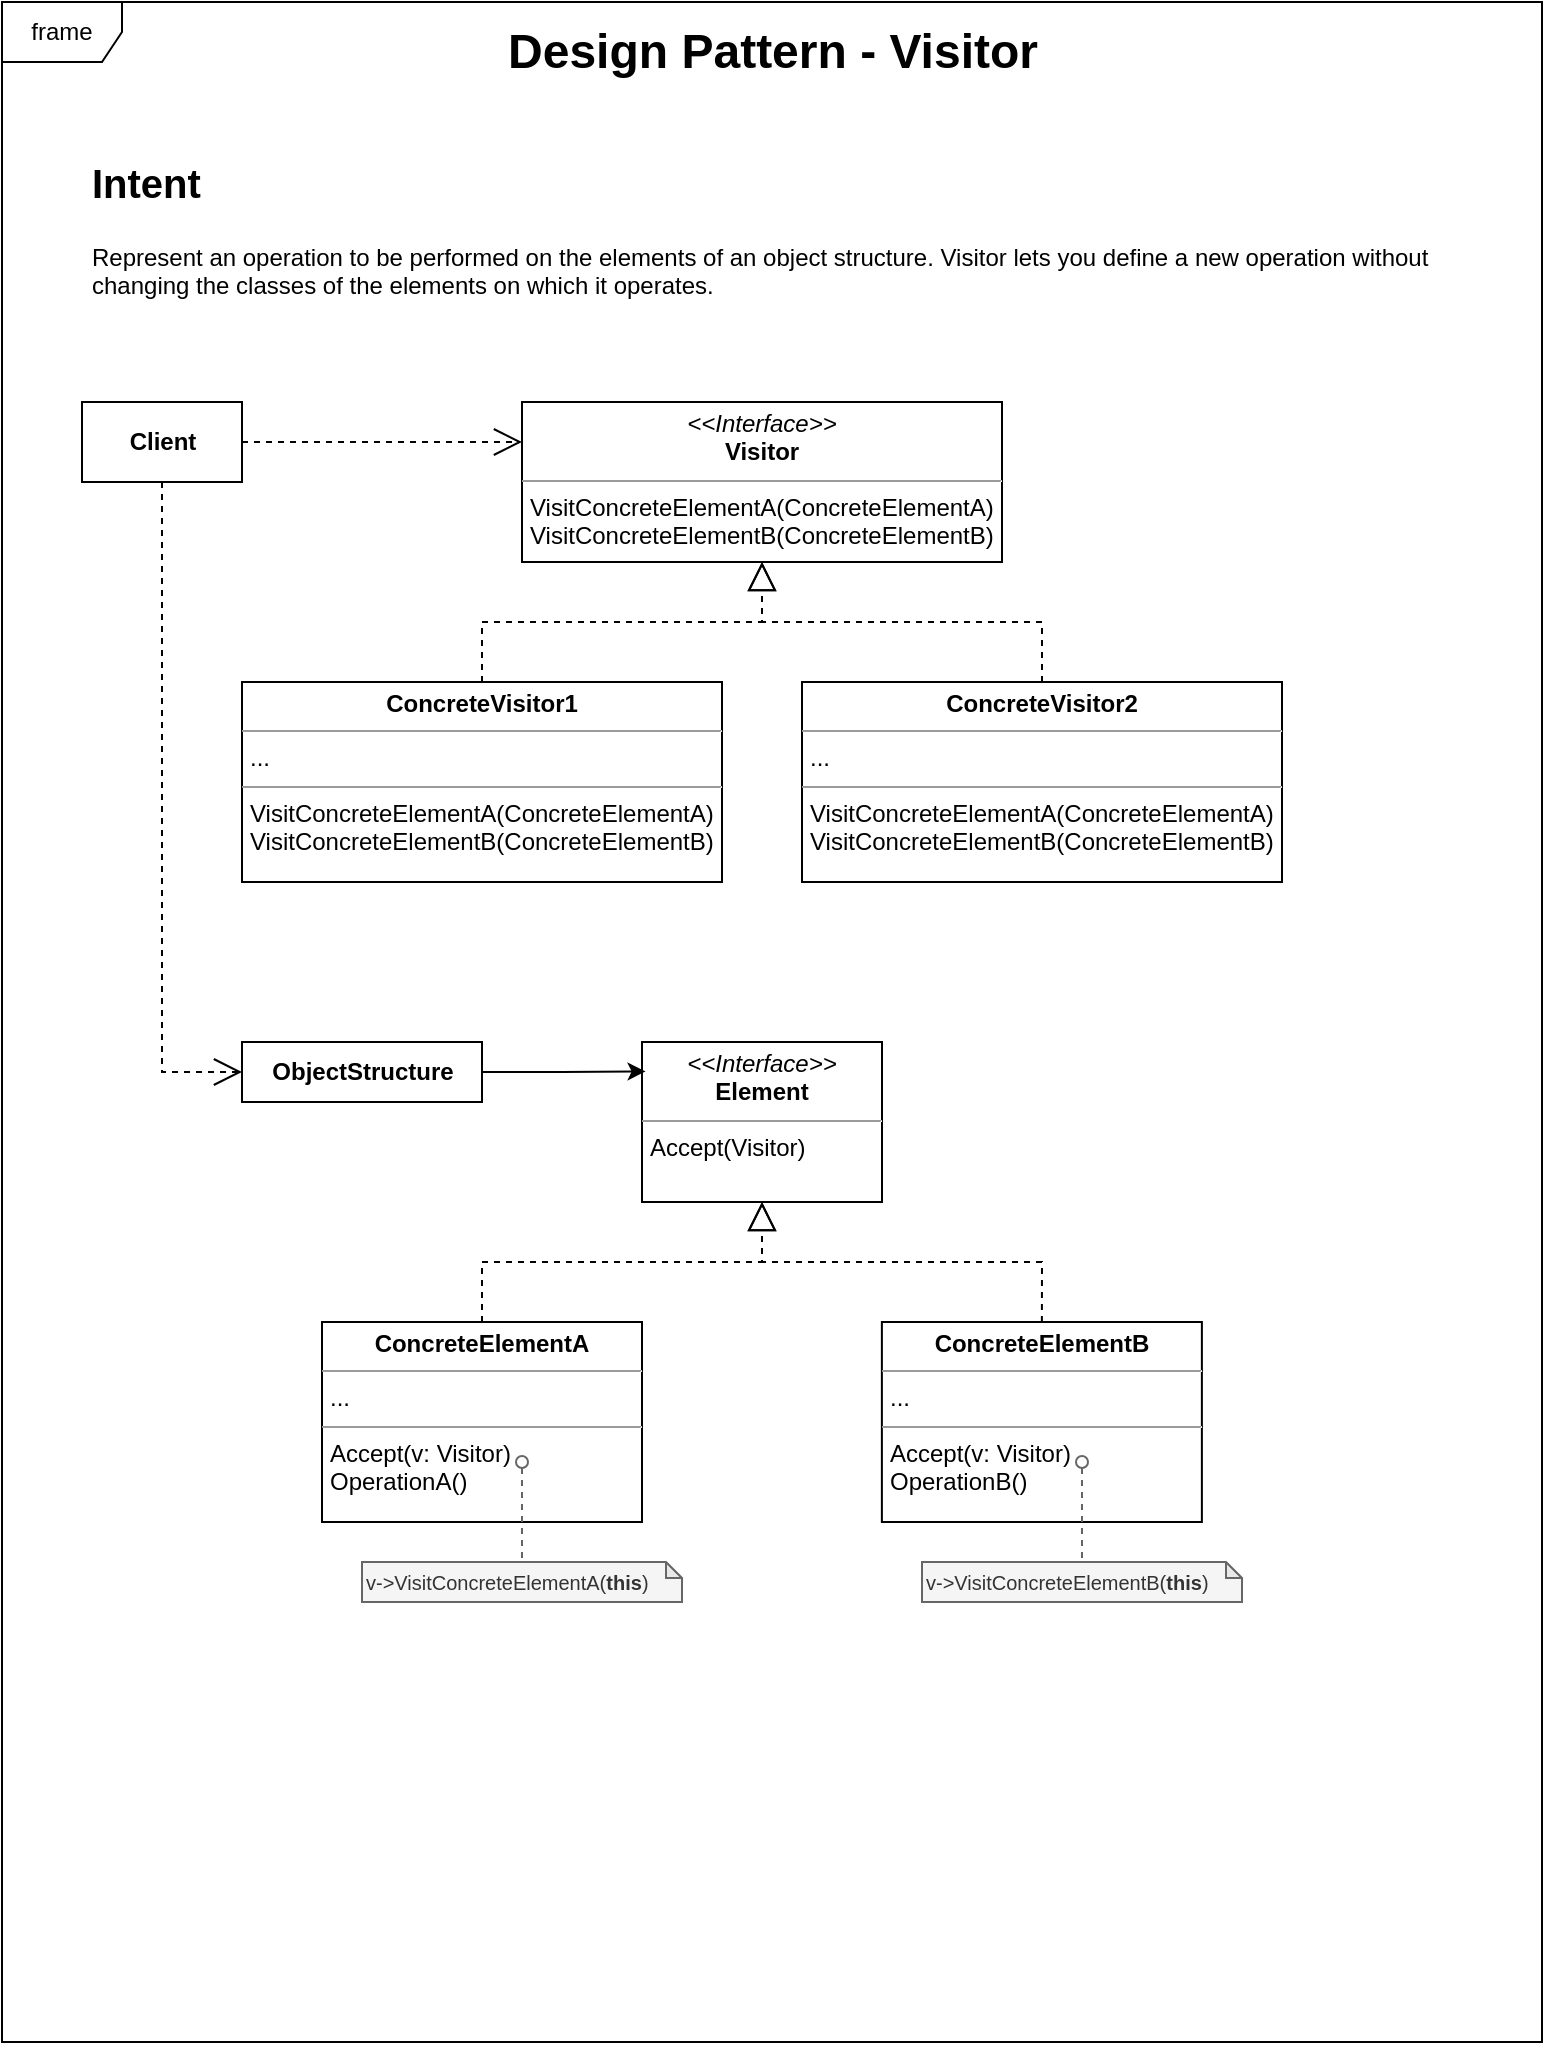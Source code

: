 <mxfile version="20.2.3" type="device"><diagram name="Page-1" id="c4acf3e9-155e-7222-9cf6-157b1a14988f"><mxGraphModel dx="1578" dy="958" grid="1" gridSize="10" guides="1" tooltips="1" connect="1" arrows="1" fold="1" page="1" pageScale="1" pageWidth="850" pageHeight="1100" background="none" math="0" shadow="0"><root><mxCell id="0"/><mxCell id="1" parent="0"/><mxCell id="b4V-TsWLrLpuzlxol2uH-25" value="frame" style="shape=umlFrame;whiteSpace=wrap;html=1;" vertex="1" parent="1"><mxGeometry x="40" y="40" width="770" height="1020" as="geometry"/></mxCell><mxCell id="SNXLgNl5wJkpsjLgbIaf-1" value="&lt;b style=&quot;&quot;&gt;&lt;font style=&quot;font-size: 24px;&quot;&gt;Design Pattern - Visitor&lt;/font&gt;&lt;/b&gt;" style="text;html=1;align=center;verticalAlign=middle;resizable=0;points=[];autosize=1;strokeColor=none;fillColor=none;fontSize=16;" parent="1" vertex="1"><mxGeometry x="280" y="45" width="290" height="40" as="geometry"/></mxCell><mxCell id="KmE9x78havIfTtKwWrY--2" value="&lt;h1&gt;&lt;font style=&quot;font-size: 20px;&quot;&gt;Intent&lt;/font&gt;&lt;/h1&gt;&lt;p&gt;Represent an operation to be performed on the elements of an object structure. Visitor lets you define a new operation without changing the classes of the elements on which it operates.&lt;/p&gt;" style="text;html=1;strokeColor=none;fillColor=none;spacing=5;spacingTop=-20;whiteSpace=wrap;overflow=hidden;rounded=0;" parent="1" vertex="1"><mxGeometry x="80" y="110" width="690" height="80" as="geometry"/></mxCell><mxCell id="nxDBWPMHmyQlofocXc1m-11" value="v-&amp;gt;VisitConcreteElementA(&lt;b&gt;this&lt;/b&gt;)" style="shape=note;whiteSpace=wrap;html=1;backgroundOutline=1;darkOpacity=0.05;size=8;fontSize=10;fillColor=#f5f5f5;fontColor=#333333;strokeColor=#666666;align=left;" parent="1" vertex="1"><mxGeometry x="220" y="820" width="160" height="20" as="geometry"/></mxCell><mxCell id="b4V-TsWLrLpuzlxol2uH-1" value="&lt;b&gt;Client&lt;/b&gt;" style="html=1;" vertex="1" parent="1"><mxGeometry x="80" y="240" width="80" height="40" as="geometry"/></mxCell><mxCell id="b4V-TsWLrLpuzlxol2uH-2" value="&lt;p style=&quot;margin:0px;margin-top:4px;text-align:center;&quot;&gt;&lt;i&gt;&amp;lt;&amp;lt;Interface&amp;gt;&amp;gt;&lt;/i&gt;&lt;br&gt;&lt;b&gt;Visitor&lt;/b&gt;&lt;/p&gt;&lt;hr size=&quot;1&quot;&gt;&lt;p style=&quot;margin:0px;margin-left:4px;&quot;&gt;&lt;/p&gt;&lt;p style=&quot;margin:0px;margin-left:4px;&quot;&gt;VisitConcreteElementA(ConcreteElementA)&lt;/p&gt;&lt;p style=&quot;margin:0px;margin-left:4px;&quot;&gt;VisitConcreteElementB(ConcreteElementB)&lt;br&gt;&lt;/p&gt;" style="verticalAlign=top;align=left;overflow=fill;fontSize=12;fontFamily=Helvetica;html=1;" vertex="1" parent="1"><mxGeometry x="300" y="240" width="240" height="80" as="geometry"/></mxCell><mxCell id="b4V-TsWLrLpuzlxol2uH-5" value="&lt;p style=&quot;margin:0px;margin-top:4px;text-align:center;&quot;&gt;&lt;b&gt;ConcreteVisitor1&lt;/b&gt;&lt;/p&gt;&lt;hr size=&quot;1&quot;&gt;&lt;p style=&quot;margin:0px;margin-left:4px;&quot;&gt;...&lt;/p&gt;&lt;hr size=&quot;1&quot;&gt;&lt;p style=&quot;margin:0px;margin-left:4px;&quot;&gt;VisitConcreteElementA(ConcreteElementA)&lt;/p&gt;&lt;p style=&quot;margin:0px;margin-left:4px;&quot;&gt;VisitConcreteElementB(ConcreteElementB)&lt;br&gt;&lt;/p&gt;" style="verticalAlign=top;align=left;overflow=fill;fontSize=12;fontFamily=Helvetica;html=1;" vertex="1" parent="1"><mxGeometry x="160" y="380" width="240" height="100" as="geometry"/></mxCell><mxCell id="b4V-TsWLrLpuzlxol2uH-6" value="&lt;p style=&quot;margin:0px;margin-top:4px;text-align:center;&quot;&gt;&lt;b&gt;ConcreteVisitor2&lt;/b&gt;&lt;br&gt;&lt;/p&gt;&lt;hr size=&quot;1&quot;&gt;&lt;p style=&quot;margin:0px;margin-left:4px;&quot;&gt;...&lt;/p&gt;&lt;hr size=&quot;1&quot;&gt;&lt;p style=&quot;margin: 0px 0px 0px 4px;&quot;&gt;VisitConcreteElementA(ConcreteElementA)&lt;/p&gt;&lt;p style=&quot;margin: 0px 0px 0px 4px;&quot;&gt;VisitConcreteElementB(ConcreteElementB)&lt;/p&gt;" style="verticalAlign=top;align=left;overflow=fill;fontSize=12;fontFamily=Helvetica;html=1;" vertex="1" parent="1"><mxGeometry x="440" y="380" width="240" height="100" as="geometry"/></mxCell><mxCell id="b4V-TsWLrLpuzlxol2uH-9" value="&lt;p style=&quot;margin:0px;margin-top:4px;text-align:center;&quot;&gt;&lt;i&gt;&amp;lt;&amp;lt;Interface&amp;gt;&amp;gt;&lt;/i&gt;&lt;br&gt;&lt;b&gt;Element&lt;/b&gt;&lt;/p&gt;&lt;hr size=&quot;1&quot;&gt;&lt;p style=&quot;margin:0px;margin-left:4px;&quot;&gt;&lt;/p&gt;&lt;p style=&quot;margin:0px;margin-left:4px;&quot;&gt;Accept(Visitor)&lt;/p&gt;" style="verticalAlign=top;align=left;overflow=fill;fontSize=12;fontFamily=Helvetica;html=1;" vertex="1" parent="1"><mxGeometry x="360" y="560" width="120" height="80" as="geometry"/></mxCell><mxCell id="b4V-TsWLrLpuzlxol2uH-10" value="&lt;p style=&quot;margin:0px;margin-top:4px;text-align:center;&quot;&gt;&lt;b&gt;ConcreteElementA&lt;/b&gt;&lt;/p&gt;&lt;hr size=&quot;1&quot;&gt;&lt;p style=&quot;margin:0px;margin-left:4px;&quot;&gt;...&lt;/p&gt;&lt;hr size=&quot;1&quot;&gt;&lt;p style=&quot;margin:0px;margin-left:4px;&quot;&gt;Accept(v: Visitor)&lt;/p&gt;&lt;p style=&quot;margin:0px;margin-left:4px;&quot;&gt;OperationA()&lt;br&gt;&lt;/p&gt;" style="verticalAlign=top;align=left;overflow=fill;fontSize=12;fontFamily=Helvetica;html=1;" vertex="1" parent="1"><mxGeometry x="200" y="700" width="160" height="100" as="geometry"/></mxCell><mxCell id="b4V-TsWLrLpuzlxol2uH-12" value="&lt;p style=&quot;margin:0px;margin-top:4px;text-align:center;&quot;&gt;&lt;b&gt;ConcreteElementB&lt;/b&gt;&lt;/p&gt;&lt;hr size=&quot;1&quot;&gt;&lt;p style=&quot;margin:0px;margin-left:4px;&quot;&gt;...&lt;/p&gt;&lt;hr size=&quot;1&quot;&gt;&lt;p style=&quot;margin:0px;margin-left:4px;&quot;&gt;Accept(v: Visitor)&lt;/p&gt;&lt;p style=&quot;margin:0px;margin-left:4px;&quot;&gt;OperationB()&lt;br&gt;&lt;/p&gt;" style="verticalAlign=top;align=left;overflow=fill;fontSize=12;fontFamily=Helvetica;html=1;" vertex="1" parent="1"><mxGeometry x="479.94" y="700" width="160" height="100" as="geometry"/></mxCell><mxCell id="b4V-TsWLrLpuzlxol2uH-20" style="edgeStyle=orthogonalEdgeStyle;rounded=0;orthogonalLoop=1;jettySize=auto;html=1;exitX=1;exitY=0.5;exitDx=0;exitDy=0;entryX=0.015;entryY=0.184;entryDx=0;entryDy=0;entryPerimeter=0;" edge="1" parent="1" source="b4V-TsWLrLpuzlxol2uH-13" target="b4V-TsWLrLpuzlxol2uH-9"><mxGeometry relative="1" as="geometry"/></mxCell><mxCell id="b4V-TsWLrLpuzlxol2uH-13" value="&lt;b&gt;ObjectStructure&lt;/b&gt;" style="html=1;" vertex="1" parent="1"><mxGeometry x="160" y="560" width="120" height="30" as="geometry"/></mxCell><mxCell id="b4V-TsWLrLpuzlxol2uH-16" value="" style="endArrow=open;endSize=12;dashed=1;html=1;rounded=0;exitX=1;exitY=0.5;exitDx=0;exitDy=0;entryX=0;entryY=0.25;entryDx=0;entryDy=0;" edge="1" parent="1" source="b4V-TsWLrLpuzlxol2uH-1" target="b4V-TsWLrLpuzlxol2uH-2"><mxGeometry x="0.125" width="160" relative="1" as="geometry"><mxPoint x="160" y="300" as="sourcePoint"/><mxPoint x="270" y="290" as="targetPoint"/><Array as="points"/><mxPoint as="offset"/></mxGeometry></mxCell><mxCell id="b4V-TsWLrLpuzlxol2uH-17" value="" style="endArrow=open;endSize=12;dashed=1;html=1;rounded=0;exitX=0.5;exitY=1;exitDx=0;exitDy=0;entryX=0;entryY=0.5;entryDx=0;entryDy=0;" edge="1" parent="1" source="b4V-TsWLrLpuzlxol2uH-1" target="b4V-TsWLrLpuzlxol2uH-13"><mxGeometry x="0.125" width="160" relative="1" as="geometry"><mxPoint x="170" y="270" as="sourcePoint"/><mxPoint x="310" y="270" as="targetPoint"/><Array as="points"><mxPoint x="120" y="575"/></Array><mxPoint as="offset"/></mxGeometry></mxCell><mxCell id="b4V-TsWLrLpuzlxol2uH-18" value="" style="endArrow=block;dashed=1;endFill=0;endSize=12;html=1;rounded=0;entryX=0.5;entryY=1;entryDx=0;entryDy=0;exitX=0.5;exitY=0;exitDx=0;exitDy=0;" edge="1" parent="1" source="b4V-TsWLrLpuzlxol2uH-5" target="b4V-TsWLrLpuzlxol2uH-2"><mxGeometry width="160" relative="1" as="geometry"><mxPoint x="419.44" y="390" as="sourcePoint"/><mxPoint x="419.44" y="330" as="targetPoint"/><Array as="points"><mxPoint x="280" y="350"/><mxPoint x="420" y="350"/></Array></mxGeometry></mxCell><mxCell id="b4V-TsWLrLpuzlxol2uH-19" value="" style="endArrow=block;dashed=1;endFill=0;endSize=12;html=1;rounded=0;entryX=0.5;entryY=1;entryDx=0;entryDy=0;exitX=0.5;exitY=0;exitDx=0;exitDy=0;" edge="1" parent="1" source="b4V-TsWLrLpuzlxol2uH-6" target="b4V-TsWLrLpuzlxol2uH-2"><mxGeometry width="160" relative="1" as="geometry"><mxPoint x="290" y="390" as="sourcePoint"/><mxPoint x="430" y="330" as="targetPoint"/><Array as="points"><mxPoint x="560" y="350"/><mxPoint x="420" y="350"/></Array></mxGeometry></mxCell><mxCell id="b4V-TsWLrLpuzlxol2uH-21" value="" style="endArrow=block;dashed=1;endFill=0;endSize=12;html=1;rounded=0;exitX=0.5;exitY=0;exitDx=0;exitDy=0;entryX=0.5;entryY=1;entryDx=0;entryDy=0;" edge="1" parent="1" source="b4V-TsWLrLpuzlxol2uH-10" target="b4V-TsWLrLpuzlxol2uH-9"><mxGeometry width="160" relative="1" as="geometry"><mxPoint x="280" y="690" as="sourcePoint"/><mxPoint x="420" y="650" as="targetPoint"/><Array as="points"><mxPoint x="280" y="670"/><mxPoint x="420" y="670"/></Array></mxGeometry></mxCell><mxCell id="b4V-TsWLrLpuzlxol2uH-22" value="" style="endArrow=block;dashed=1;endFill=0;endSize=12;html=1;rounded=0;entryX=0.5;entryY=1;entryDx=0;entryDy=0;exitX=0.5;exitY=0;exitDx=0;exitDy=0;" edge="1" parent="1" source="b4V-TsWLrLpuzlxol2uH-12" target="b4V-TsWLrLpuzlxol2uH-9"><mxGeometry width="160" relative="1" as="geometry"><mxPoint x="560" y="680" as="sourcePoint"/><mxPoint x="420" y="620" as="targetPoint"/><Array as="points"><mxPoint x="560" y="670"/><mxPoint x="420" y="670"/></Array></mxGeometry></mxCell><mxCell id="nxDBWPMHmyQlofocXc1m-21" style="rounded=0;orthogonalLoop=1;jettySize=auto;html=1;fontSize=10;endArrow=none;endFill=0;dashed=1;fillColor=#f5f5f5;strokeColor=#666666;sketch=0;shadow=0;startArrow=oval;startFill=0;entryX=0.5;entryY=0;entryDx=0;entryDy=0;entryPerimeter=0;" parent="1" target="nxDBWPMHmyQlofocXc1m-11" edge="1"><mxGeometry relative="1" as="geometry"><mxPoint x="300" y="770" as="sourcePoint"/><mxPoint x="310" y="800" as="targetPoint"/></mxGeometry></mxCell><mxCell id="b4V-TsWLrLpuzlxol2uH-23" value="v-&amp;gt;VisitConcreteElementB(&lt;b&gt;this&lt;/b&gt;)" style="shape=note;whiteSpace=wrap;html=1;backgroundOutline=1;darkOpacity=0.05;size=8;fontSize=10;fillColor=#f5f5f5;fontColor=#333333;strokeColor=#666666;align=left;" vertex="1" parent="1"><mxGeometry x="500" y="820" width="160" height="20" as="geometry"/></mxCell><mxCell id="b4V-TsWLrLpuzlxol2uH-24" style="rounded=0;orthogonalLoop=1;jettySize=auto;html=1;fontSize=10;endArrow=none;endFill=0;dashed=1;fillColor=#f5f5f5;strokeColor=#666666;sketch=0;shadow=0;startArrow=oval;startFill=0;entryX=0.5;entryY=0;entryDx=0;entryDy=0;entryPerimeter=0;" edge="1" parent="1" target="b4V-TsWLrLpuzlxol2uH-23"><mxGeometry relative="1" as="geometry"><mxPoint x="580" y="770" as="sourcePoint"/><mxPoint x="590" y="800" as="targetPoint"/></mxGeometry></mxCell></root></mxGraphModel></diagram></mxfile>